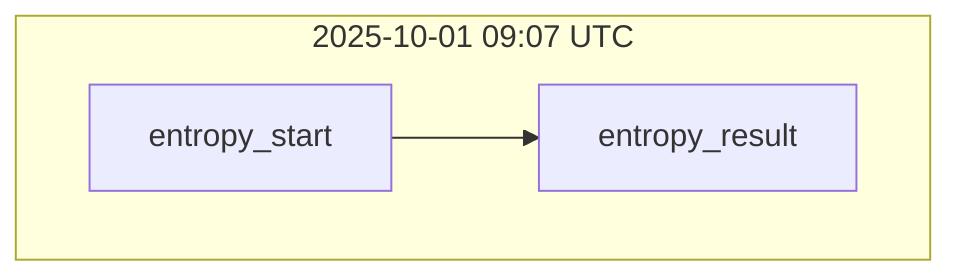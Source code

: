 graph TD
  subgraph Lineage [2025-10-01 09:07 UTC]
  E0["entropy_start"]
  E1["entropy_result"]
  end
  E0 --> E1